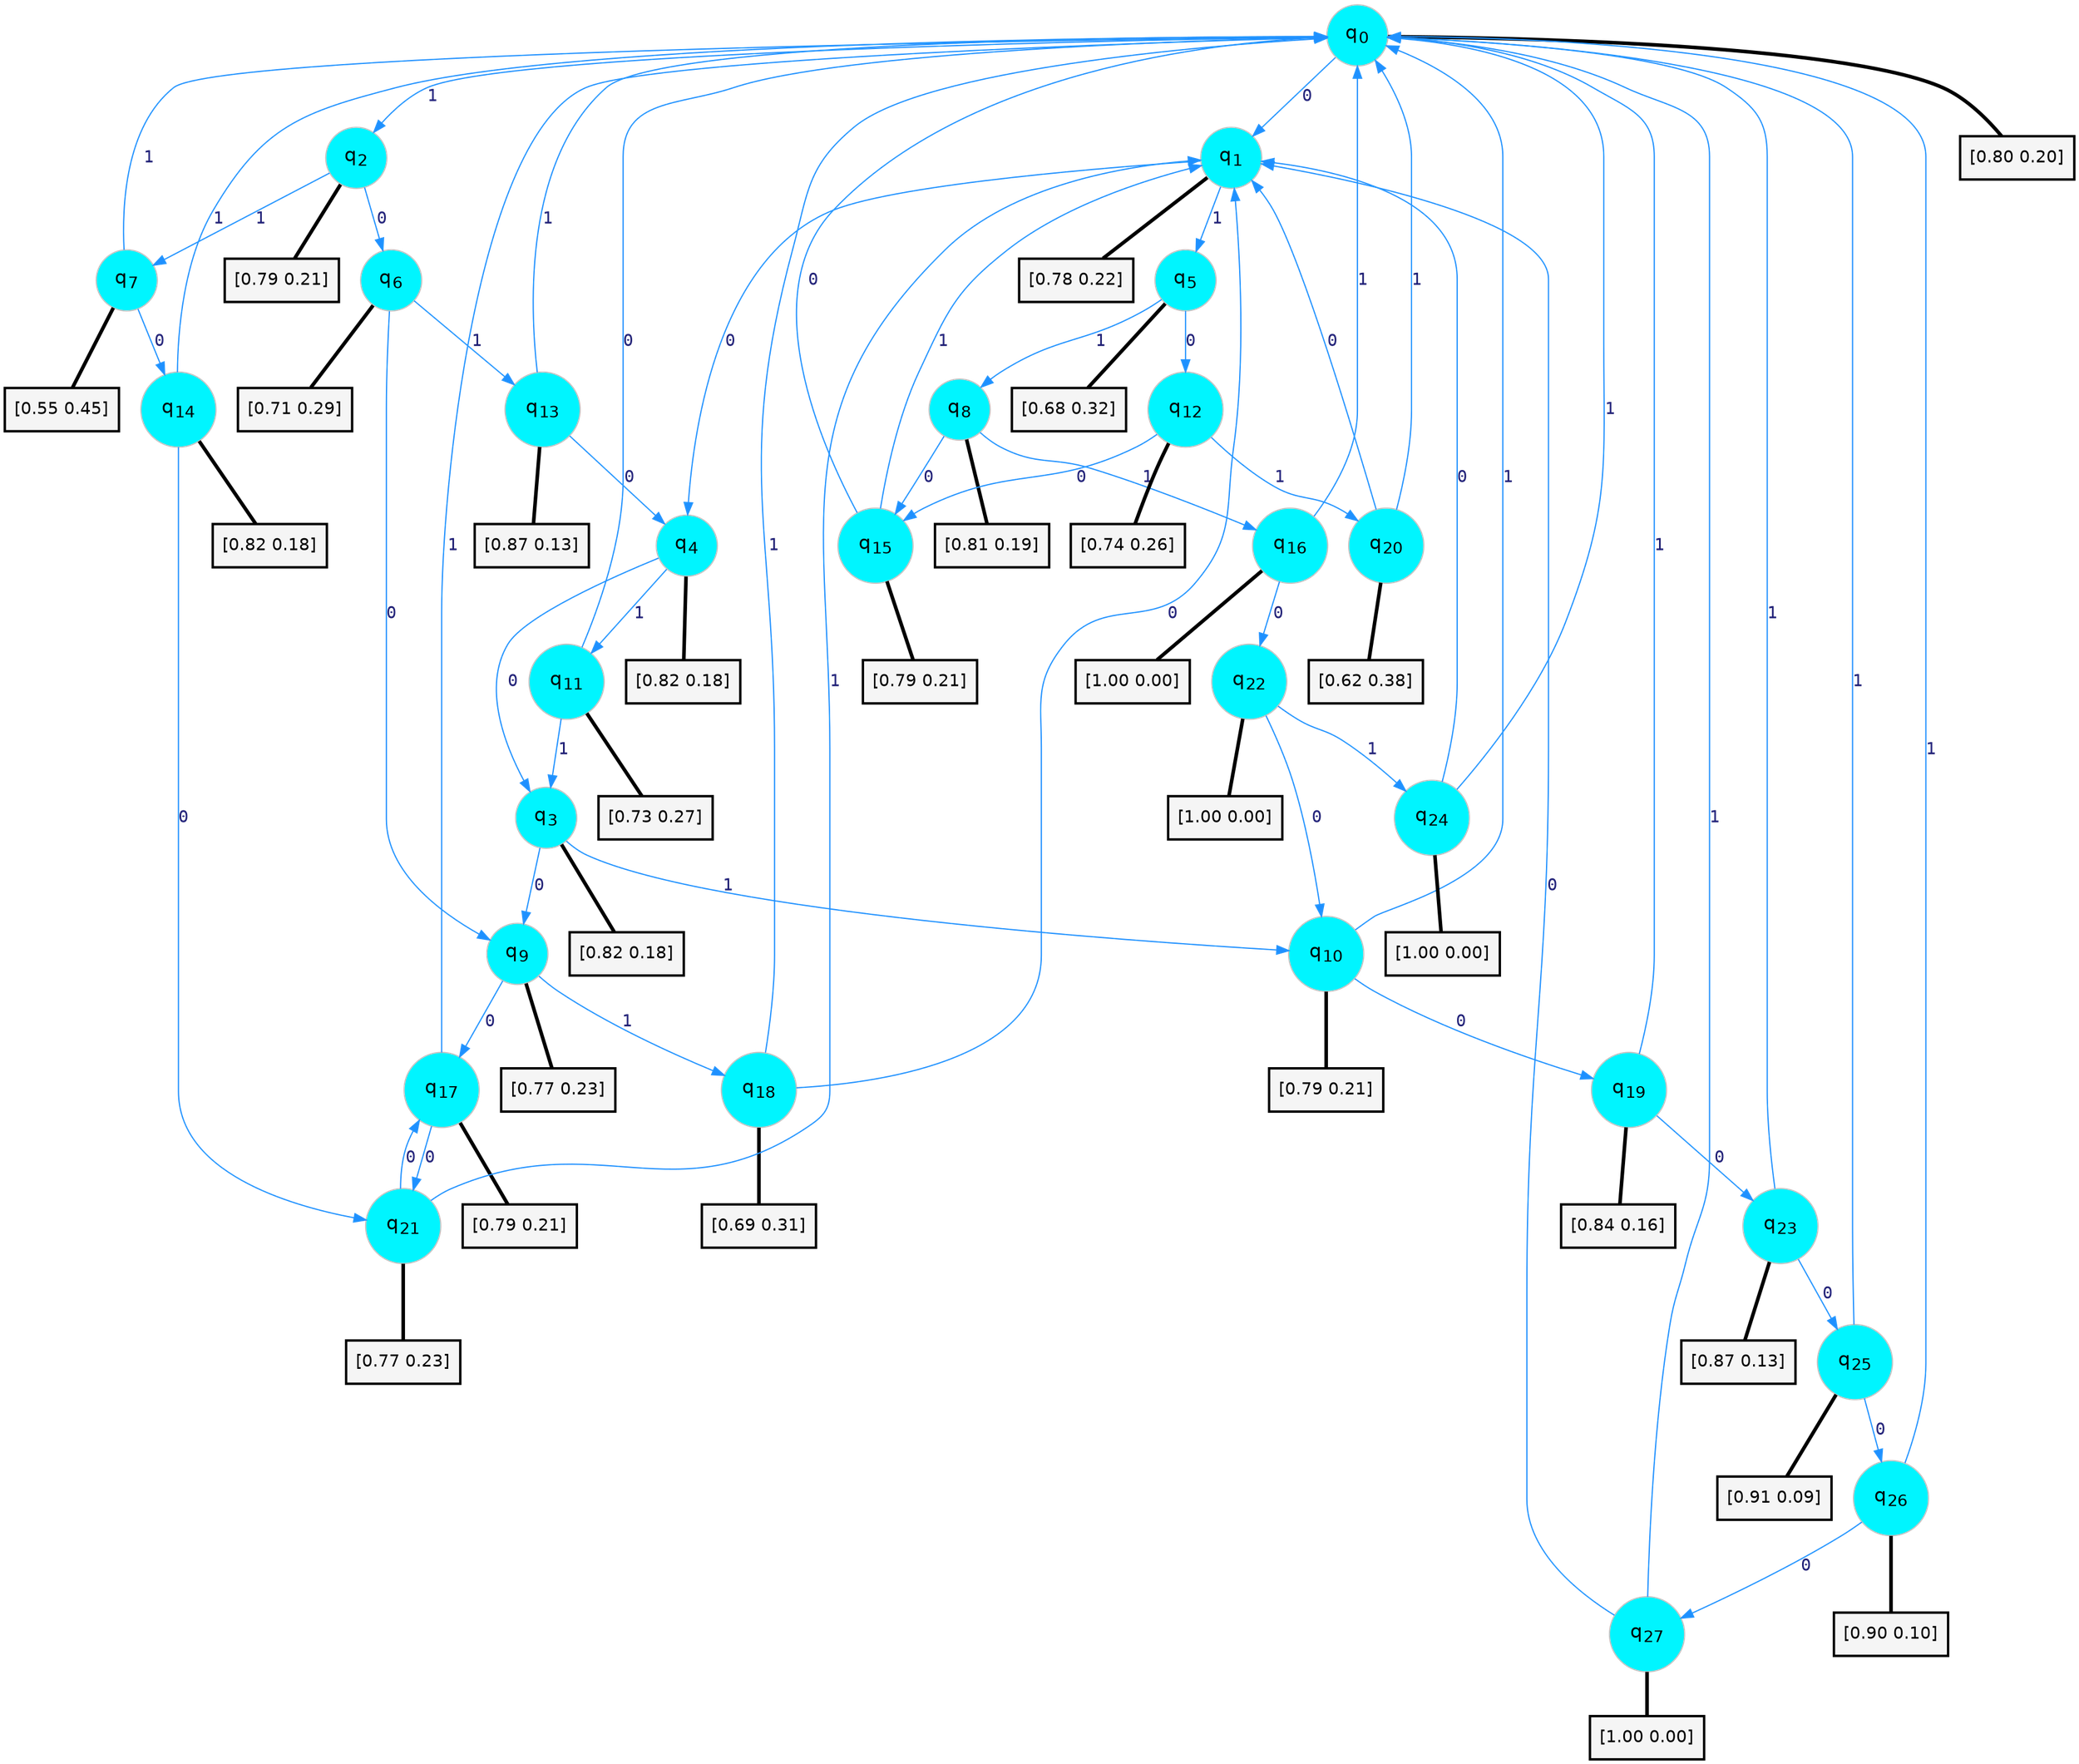 digraph G {
graph [
bgcolor=transparent, dpi=300, rankdir=TD, size="40,25"];
node [
color=gray, fillcolor=turquoise1, fontcolor=black, fontname=Helvetica, fontsize=16, fontweight=bold, shape=circle, style=filled];
edge [
arrowsize=1, color=dodgerblue1, fontcolor=midnightblue, fontname=courier, fontweight=bold, penwidth=1, style=solid, weight=20];
0[label=<q<SUB>0</SUB>>];
1[label=<q<SUB>1</SUB>>];
2[label=<q<SUB>2</SUB>>];
3[label=<q<SUB>3</SUB>>];
4[label=<q<SUB>4</SUB>>];
5[label=<q<SUB>5</SUB>>];
6[label=<q<SUB>6</SUB>>];
7[label=<q<SUB>7</SUB>>];
8[label=<q<SUB>8</SUB>>];
9[label=<q<SUB>9</SUB>>];
10[label=<q<SUB>10</SUB>>];
11[label=<q<SUB>11</SUB>>];
12[label=<q<SUB>12</SUB>>];
13[label=<q<SUB>13</SUB>>];
14[label=<q<SUB>14</SUB>>];
15[label=<q<SUB>15</SUB>>];
16[label=<q<SUB>16</SUB>>];
17[label=<q<SUB>17</SUB>>];
18[label=<q<SUB>18</SUB>>];
19[label=<q<SUB>19</SUB>>];
20[label=<q<SUB>20</SUB>>];
21[label=<q<SUB>21</SUB>>];
22[label=<q<SUB>22</SUB>>];
23[label=<q<SUB>23</SUB>>];
24[label=<q<SUB>24</SUB>>];
25[label=<q<SUB>25</SUB>>];
26[label=<q<SUB>26</SUB>>];
27[label=<q<SUB>27</SUB>>];
28[label="[0.80 0.20]", shape=box,fontcolor=black, fontname=Helvetica, fontsize=14, penwidth=2, fillcolor=whitesmoke,color=black];
29[label="[0.78 0.22]", shape=box,fontcolor=black, fontname=Helvetica, fontsize=14, penwidth=2, fillcolor=whitesmoke,color=black];
30[label="[0.79 0.21]", shape=box,fontcolor=black, fontname=Helvetica, fontsize=14, penwidth=2, fillcolor=whitesmoke,color=black];
31[label="[0.82 0.18]", shape=box,fontcolor=black, fontname=Helvetica, fontsize=14, penwidth=2, fillcolor=whitesmoke,color=black];
32[label="[0.82 0.18]", shape=box,fontcolor=black, fontname=Helvetica, fontsize=14, penwidth=2, fillcolor=whitesmoke,color=black];
33[label="[0.68 0.32]", shape=box,fontcolor=black, fontname=Helvetica, fontsize=14, penwidth=2, fillcolor=whitesmoke,color=black];
34[label="[0.71 0.29]", shape=box,fontcolor=black, fontname=Helvetica, fontsize=14, penwidth=2, fillcolor=whitesmoke,color=black];
35[label="[0.55 0.45]", shape=box,fontcolor=black, fontname=Helvetica, fontsize=14, penwidth=2, fillcolor=whitesmoke,color=black];
36[label="[0.81 0.19]", shape=box,fontcolor=black, fontname=Helvetica, fontsize=14, penwidth=2, fillcolor=whitesmoke,color=black];
37[label="[0.77 0.23]", shape=box,fontcolor=black, fontname=Helvetica, fontsize=14, penwidth=2, fillcolor=whitesmoke,color=black];
38[label="[0.79 0.21]", shape=box,fontcolor=black, fontname=Helvetica, fontsize=14, penwidth=2, fillcolor=whitesmoke,color=black];
39[label="[0.73 0.27]", shape=box,fontcolor=black, fontname=Helvetica, fontsize=14, penwidth=2, fillcolor=whitesmoke,color=black];
40[label="[0.74 0.26]", shape=box,fontcolor=black, fontname=Helvetica, fontsize=14, penwidth=2, fillcolor=whitesmoke,color=black];
41[label="[0.87 0.13]", shape=box,fontcolor=black, fontname=Helvetica, fontsize=14, penwidth=2, fillcolor=whitesmoke,color=black];
42[label="[0.82 0.18]", shape=box,fontcolor=black, fontname=Helvetica, fontsize=14, penwidth=2, fillcolor=whitesmoke,color=black];
43[label="[0.79 0.21]", shape=box,fontcolor=black, fontname=Helvetica, fontsize=14, penwidth=2, fillcolor=whitesmoke,color=black];
44[label="[1.00 0.00]", shape=box,fontcolor=black, fontname=Helvetica, fontsize=14, penwidth=2, fillcolor=whitesmoke,color=black];
45[label="[0.79 0.21]", shape=box,fontcolor=black, fontname=Helvetica, fontsize=14, penwidth=2, fillcolor=whitesmoke,color=black];
46[label="[0.69 0.31]", shape=box,fontcolor=black, fontname=Helvetica, fontsize=14, penwidth=2, fillcolor=whitesmoke,color=black];
47[label="[0.84 0.16]", shape=box,fontcolor=black, fontname=Helvetica, fontsize=14, penwidth=2, fillcolor=whitesmoke,color=black];
48[label="[0.62 0.38]", shape=box,fontcolor=black, fontname=Helvetica, fontsize=14, penwidth=2, fillcolor=whitesmoke,color=black];
49[label="[0.77 0.23]", shape=box,fontcolor=black, fontname=Helvetica, fontsize=14, penwidth=2, fillcolor=whitesmoke,color=black];
50[label="[1.00 0.00]", shape=box,fontcolor=black, fontname=Helvetica, fontsize=14, penwidth=2, fillcolor=whitesmoke,color=black];
51[label="[0.87 0.13]", shape=box,fontcolor=black, fontname=Helvetica, fontsize=14, penwidth=2, fillcolor=whitesmoke,color=black];
52[label="[1.00 0.00]", shape=box,fontcolor=black, fontname=Helvetica, fontsize=14, penwidth=2, fillcolor=whitesmoke,color=black];
53[label="[0.91 0.09]", shape=box,fontcolor=black, fontname=Helvetica, fontsize=14, penwidth=2, fillcolor=whitesmoke,color=black];
54[label="[0.90 0.10]", shape=box,fontcolor=black, fontname=Helvetica, fontsize=14, penwidth=2, fillcolor=whitesmoke,color=black];
55[label="[1.00 0.00]", shape=box,fontcolor=black, fontname=Helvetica, fontsize=14, penwidth=2, fillcolor=whitesmoke,color=black];
0->1 [label=0];
0->2 [label=1];
0->28 [arrowhead=none, penwidth=3,color=black];
1->4 [label=0];
1->5 [label=1];
1->29 [arrowhead=none, penwidth=3,color=black];
2->6 [label=0];
2->7 [label=1];
2->30 [arrowhead=none, penwidth=3,color=black];
3->9 [label=0];
3->10 [label=1];
3->31 [arrowhead=none, penwidth=3,color=black];
4->3 [label=0];
4->11 [label=1];
4->32 [arrowhead=none, penwidth=3,color=black];
5->12 [label=0];
5->8 [label=1];
5->33 [arrowhead=none, penwidth=3,color=black];
6->9 [label=0];
6->13 [label=1];
6->34 [arrowhead=none, penwidth=3,color=black];
7->14 [label=0];
7->0 [label=1];
7->35 [arrowhead=none, penwidth=3,color=black];
8->15 [label=0];
8->16 [label=1];
8->36 [arrowhead=none, penwidth=3,color=black];
9->17 [label=0];
9->18 [label=1];
9->37 [arrowhead=none, penwidth=3,color=black];
10->19 [label=0];
10->0 [label=1];
10->38 [arrowhead=none, penwidth=3,color=black];
11->0 [label=0];
11->3 [label=1];
11->39 [arrowhead=none, penwidth=3,color=black];
12->15 [label=0];
12->20 [label=1];
12->40 [arrowhead=none, penwidth=3,color=black];
13->4 [label=0];
13->0 [label=1];
13->41 [arrowhead=none, penwidth=3,color=black];
14->21 [label=0];
14->0 [label=1];
14->42 [arrowhead=none, penwidth=3,color=black];
15->0 [label=0];
15->1 [label=1];
15->43 [arrowhead=none, penwidth=3,color=black];
16->22 [label=0];
16->0 [label=1];
16->44 [arrowhead=none, penwidth=3,color=black];
17->21 [label=0];
17->0 [label=1];
17->45 [arrowhead=none, penwidth=3,color=black];
18->1 [label=0];
18->0 [label=1];
18->46 [arrowhead=none, penwidth=3,color=black];
19->23 [label=0];
19->0 [label=1];
19->47 [arrowhead=none, penwidth=3,color=black];
20->1 [label=0];
20->0 [label=1];
20->48 [arrowhead=none, penwidth=3,color=black];
21->17 [label=0];
21->1 [label=1];
21->49 [arrowhead=none, penwidth=3,color=black];
22->10 [label=0];
22->24 [label=1];
22->50 [arrowhead=none, penwidth=3,color=black];
23->25 [label=0];
23->0 [label=1];
23->51 [arrowhead=none, penwidth=3,color=black];
24->1 [label=0];
24->0 [label=1];
24->52 [arrowhead=none, penwidth=3,color=black];
25->26 [label=0];
25->0 [label=1];
25->53 [arrowhead=none, penwidth=3,color=black];
26->27 [label=0];
26->0 [label=1];
26->54 [arrowhead=none, penwidth=3,color=black];
27->1 [label=0];
27->0 [label=1];
27->55 [arrowhead=none, penwidth=3,color=black];
}
